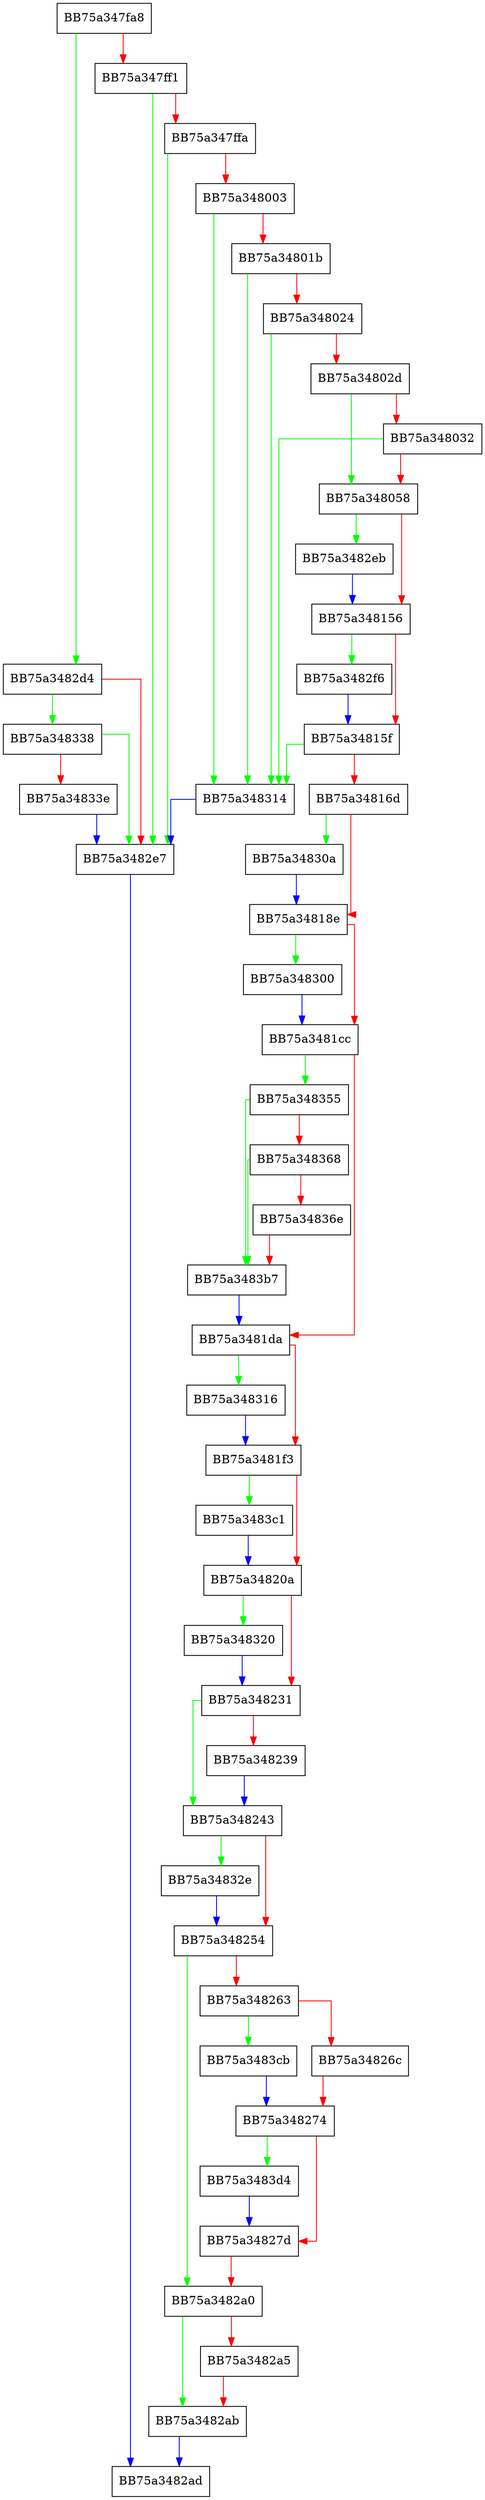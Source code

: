 digraph Reserve {
  node [shape="box"];
  graph [splines=ortho];
  BB75a347fa8 -> BB75a3482d4 [color="green"];
  BB75a347fa8 -> BB75a347ff1 [color="red"];
  BB75a347ff1 -> BB75a3482e7 [color="green"];
  BB75a347ff1 -> BB75a347ffa [color="red"];
  BB75a347ffa -> BB75a3482e7 [color="green"];
  BB75a347ffa -> BB75a348003 [color="red"];
  BB75a348003 -> BB75a348314 [color="green"];
  BB75a348003 -> BB75a34801b [color="red"];
  BB75a34801b -> BB75a348314 [color="green"];
  BB75a34801b -> BB75a348024 [color="red"];
  BB75a348024 -> BB75a348314 [color="green"];
  BB75a348024 -> BB75a34802d [color="red"];
  BB75a34802d -> BB75a348058 [color="green"];
  BB75a34802d -> BB75a348032 [color="red"];
  BB75a348032 -> BB75a348314 [color="green"];
  BB75a348032 -> BB75a348058 [color="red"];
  BB75a348058 -> BB75a3482eb [color="green"];
  BB75a348058 -> BB75a348156 [color="red"];
  BB75a348156 -> BB75a3482f6 [color="green"];
  BB75a348156 -> BB75a34815f [color="red"];
  BB75a34815f -> BB75a348314 [color="green"];
  BB75a34815f -> BB75a34816d [color="red"];
  BB75a34816d -> BB75a34830a [color="green"];
  BB75a34816d -> BB75a34818e [color="red"];
  BB75a34818e -> BB75a348300 [color="green"];
  BB75a34818e -> BB75a3481cc [color="red"];
  BB75a3481cc -> BB75a348355 [color="green"];
  BB75a3481cc -> BB75a3481da [color="red"];
  BB75a3481da -> BB75a348316 [color="green"];
  BB75a3481da -> BB75a3481f3 [color="red"];
  BB75a3481f3 -> BB75a3483c1 [color="green"];
  BB75a3481f3 -> BB75a34820a [color="red"];
  BB75a34820a -> BB75a348320 [color="green"];
  BB75a34820a -> BB75a348231 [color="red"];
  BB75a348231 -> BB75a348243 [color="green"];
  BB75a348231 -> BB75a348239 [color="red"];
  BB75a348239 -> BB75a348243 [color="blue"];
  BB75a348243 -> BB75a34832e [color="green"];
  BB75a348243 -> BB75a348254 [color="red"];
  BB75a348254 -> BB75a3482a0 [color="green"];
  BB75a348254 -> BB75a348263 [color="red"];
  BB75a348263 -> BB75a3483cb [color="green"];
  BB75a348263 -> BB75a34826c [color="red"];
  BB75a34826c -> BB75a348274 [color="red"];
  BB75a348274 -> BB75a3483d4 [color="green"];
  BB75a348274 -> BB75a34827d [color="red"];
  BB75a34827d -> BB75a3482a0 [color="red"];
  BB75a3482a0 -> BB75a3482ab [color="green"];
  BB75a3482a0 -> BB75a3482a5 [color="red"];
  BB75a3482a5 -> BB75a3482ab [color="red"];
  BB75a3482ab -> BB75a3482ad [color="blue"];
  BB75a3482d4 -> BB75a348338 [color="green"];
  BB75a3482d4 -> BB75a3482e7 [color="red"];
  BB75a3482e7 -> BB75a3482ad [color="blue"];
  BB75a3482eb -> BB75a348156 [color="blue"];
  BB75a3482f6 -> BB75a34815f [color="blue"];
  BB75a348300 -> BB75a3481cc [color="blue"];
  BB75a34830a -> BB75a34818e [color="blue"];
  BB75a348314 -> BB75a3482e7 [color="blue"];
  BB75a348316 -> BB75a3481f3 [color="blue"];
  BB75a348320 -> BB75a348231 [color="blue"];
  BB75a34832e -> BB75a348254 [color="blue"];
  BB75a348338 -> BB75a3482e7 [color="green"];
  BB75a348338 -> BB75a34833e [color="red"];
  BB75a34833e -> BB75a3482e7 [color="blue"];
  BB75a348355 -> BB75a3483b7 [color="green"];
  BB75a348355 -> BB75a348368 [color="red"];
  BB75a348368 -> BB75a3483b7 [color="green"];
  BB75a348368 -> BB75a34836e [color="red"];
  BB75a34836e -> BB75a3483b7 [color="red"];
  BB75a3483b7 -> BB75a3481da [color="blue"];
  BB75a3483c1 -> BB75a34820a [color="blue"];
  BB75a3483cb -> BB75a348274 [color="blue"];
  BB75a3483d4 -> BB75a34827d [color="blue"];
}
